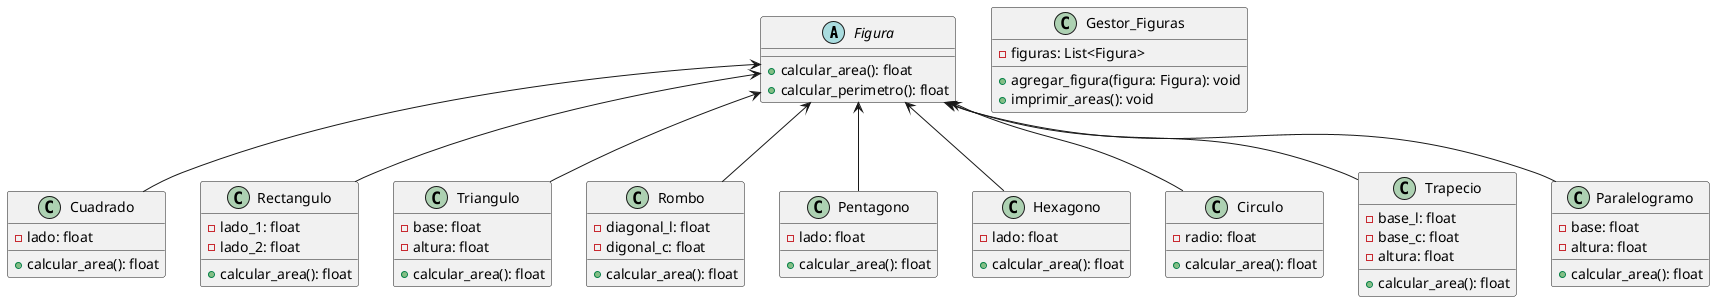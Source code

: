 @startuml Figuras

abstract class Figura {
    + calcular_area(): float
    + calcular_perimetro(): float
}

class Cuadrado {
    - lado: float
    + calcular_area(): float
}

class Rectangulo {
    - lado_1: float
    - lado_2: float
    + calcular_area(): float
}

class Triangulo {
    - base: float
    - altura: float
    + calcular_area(): float
}

class Rombo {
    - diagonal_l: float
    - digonal_c: float
    + calcular_area(): float
}

class Pentagono {
    - lado: float
    + calcular_area(): float
}

class Hexagono {
    - lado: float
    + calcular_area(): float
}

class Circulo {
    - radio: float
    + calcular_area(): float
}

class Trapecio {
    - base_l: float
    - base_c: float
    - altura: float
    + calcular_area(): float
}

class Paralelogramo {
    - base: float
    - altura: float
    + calcular_area(): float
}

class Gestor_Figuras {
    - figuras: List<Figura>
    + agregar_figura(figura: Figura): void
    + imprimir_areas(): void
}

Figura <-- Cuadrado
Figura <-- Rectangulo
Figura <-- Triangulo
Figura <-- Rombo
Figura <-- Pentagono
Figura <-- Hexagono
Figura <-- Circulo
Figura <-- Trapecio
Figura <-- Paralelogramo


@enduml


